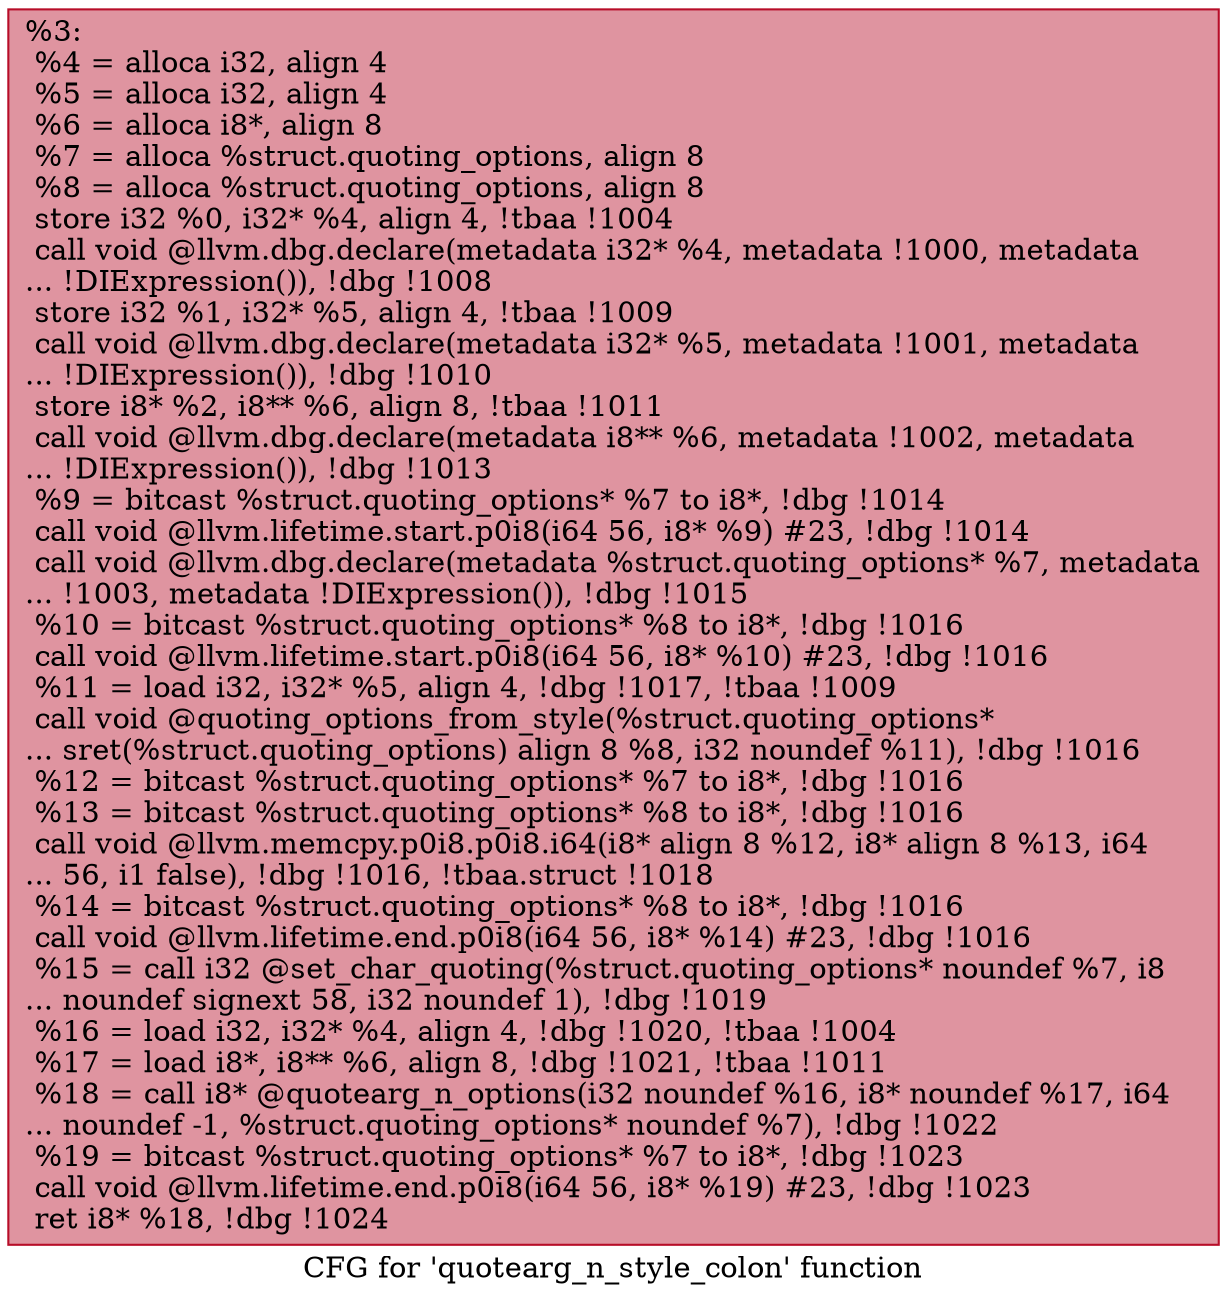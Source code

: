 digraph "CFG for 'quotearg_n_style_colon' function" {
	label="CFG for 'quotearg_n_style_colon' function";

	Node0x2306f60 [shape=record,color="#b70d28ff", style=filled, fillcolor="#b70d2870",label="{%3:\l  %4 = alloca i32, align 4\l  %5 = alloca i32, align 4\l  %6 = alloca i8*, align 8\l  %7 = alloca %struct.quoting_options, align 8\l  %8 = alloca %struct.quoting_options, align 8\l  store i32 %0, i32* %4, align 4, !tbaa !1004\l  call void @llvm.dbg.declare(metadata i32* %4, metadata !1000, metadata\l... !DIExpression()), !dbg !1008\l  store i32 %1, i32* %5, align 4, !tbaa !1009\l  call void @llvm.dbg.declare(metadata i32* %5, metadata !1001, metadata\l... !DIExpression()), !dbg !1010\l  store i8* %2, i8** %6, align 8, !tbaa !1011\l  call void @llvm.dbg.declare(metadata i8** %6, metadata !1002, metadata\l... !DIExpression()), !dbg !1013\l  %9 = bitcast %struct.quoting_options* %7 to i8*, !dbg !1014\l  call void @llvm.lifetime.start.p0i8(i64 56, i8* %9) #23, !dbg !1014\l  call void @llvm.dbg.declare(metadata %struct.quoting_options* %7, metadata\l... !1003, metadata !DIExpression()), !dbg !1015\l  %10 = bitcast %struct.quoting_options* %8 to i8*, !dbg !1016\l  call void @llvm.lifetime.start.p0i8(i64 56, i8* %10) #23, !dbg !1016\l  %11 = load i32, i32* %5, align 4, !dbg !1017, !tbaa !1009\l  call void @quoting_options_from_style(%struct.quoting_options*\l... sret(%struct.quoting_options) align 8 %8, i32 noundef %11), !dbg !1016\l  %12 = bitcast %struct.quoting_options* %7 to i8*, !dbg !1016\l  %13 = bitcast %struct.quoting_options* %8 to i8*, !dbg !1016\l  call void @llvm.memcpy.p0i8.p0i8.i64(i8* align 8 %12, i8* align 8 %13, i64\l... 56, i1 false), !dbg !1016, !tbaa.struct !1018\l  %14 = bitcast %struct.quoting_options* %8 to i8*, !dbg !1016\l  call void @llvm.lifetime.end.p0i8(i64 56, i8* %14) #23, !dbg !1016\l  %15 = call i32 @set_char_quoting(%struct.quoting_options* noundef %7, i8\l... noundef signext 58, i32 noundef 1), !dbg !1019\l  %16 = load i32, i32* %4, align 4, !dbg !1020, !tbaa !1004\l  %17 = load i8*, i8** %6, align 8, !dbg !1021, !tbaa !1011\l  %18 = call i8* @quotearg_n_options(i32 noundef %16, i8* noundef %17, i64\l... noundef -1, %struct.quoting_options* noundef %7), !dbg !1022\l  %19 = bitcast %struct.quoting_options* %7 to i8*, !dbg !1023\l  call void @llvm.lifetime.end.p0i8(i64 56, i8* %19) #23, !dbg !1023\l  ret i8* %18, !dbg !1024\l}"];
}
